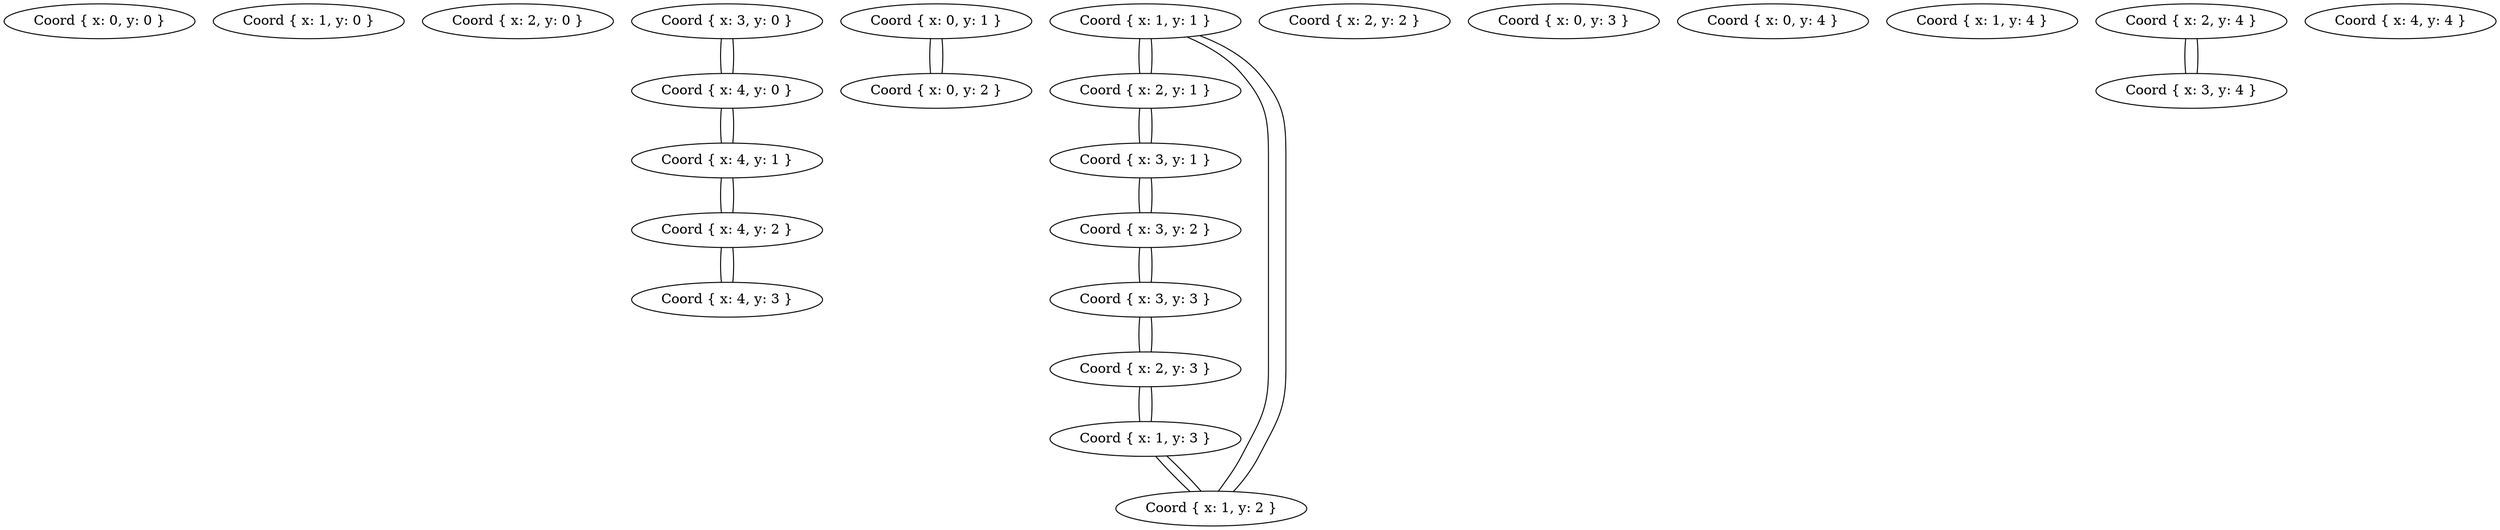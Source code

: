 graph {
    0 [ label = "Coord { x: 0, y: 0 }" ]
    1 [ label = "Coord { x: 1, y: 0 }" ]
    2 [ label = "Coord { x: 2, y: 0 }" ]
    3 [ label = "Coord { x: 3, y: 0 }" ]
    4 [ label = "Coord { x: 4, y: 0 }" ]
    5 [ label = "Coord { x: 0, y: 1 }" ]
    6 [ label = "Coord { x: 1, y: 1 }" ]
    7 [ label = "Coord { x: 2, y: 1 }" ]
    8 [ label = "Coord { x: 3, y: 1 }" ]
    9 [ label = "Coord { x: 4, y: 1 }" ]
    10 [ label = "Coord { x: 0, y: 2 }" ]
    11 [ label = "Coord { x: 1, y: 2 }" ]
    12 [ label = "Coord { x: 2, y: 2 }" ]
    13 [ label = "Coord { x: 3, y: 2 }" ]
    14 [ label = "Coord { x: 4, y: 2 }" ]
    15 [ label = "Coord { x: 0, y: 3 }" ]
    16 [ label = "Coord { x: 1, y: 3 }" ]
    17 [ label = "Coord { x: 2, y: 3 }" ]
    18 [ label = "Coord { x: 3, y: 3 }" ]
    19 [ label = "Coord { x: 4, y: 3 }" ]
    20 [ label = "Coord { x: 0, y: 4 }" ]
    21 [ label = "Coord { x: 1, y: 4 }" ]
    22 [ label = "Coord { x: 2, y: 4 }" ]
    23 [ label = "Coord { x: 3, y: 4 }" ]
    24 [ label = "Coord { x: 4, y: 4 }" ]
    23 -- 22 [ ]
    18 -- 13 [ ]
    17 -- 16 [ ]
    22 -- 23 [ ]
    3 -- 4 [ ]
    4 -- 9 [ ]
    4 -- 3 [ ]
    5 -- 10 [ ]
    6 -- 11 [ ]
    17 -- 18 [ ]
    6 -- 7 [ ]
    16 -- 17 [ ]
    7 -- 8 [ ]
    7 -- 6 [ ]
    8 -- 13 [ ]
    8 -- 7 [ ]
    9 -- 14 [ ]
    9 -- 4 [ ]
    10 -- 5 [ ]
    16 -- 11 [ ]
    11 -- 16 [ ]
    11 -- 6 [ ]
    19 -- 14 [ ]
    18 -- 17 [ ]
    13 -- 18 [ ]
    13 -- 8 [ ]
    14 -- 19 [ ]
    14 -- 9 [ ]
}
